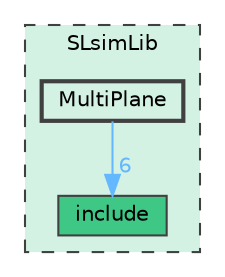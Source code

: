 digraph "SLsimLib/MultiPlane"
{
 // LATEX_PDF_SIZE
  bgcolor="transparent";
  edge [fontname=Helvetica,fontsize=10,labelfontname=Helvetica,labelfontsize=10];
  node [fontname=Helvetica,fontsize=10,shape=box,height=0.2,width=0.4];
  compound=true
  subgraph clusterdir_55925bd33ed9b71a1b473542f7ae7f24 {
    graph [ bgcolor="#d4f2e4", pencolor="grey25", label="SLsimLib", fontname=Helvetica,fontsize=10 style="filled,dashed", URL="dir_55925bd33ed9b71a1b473542f7ae7f24.html",tooltip=""]
  dir_d255db3c0926674bed0b75f79a4d7ac7 [label="include", fillcolor="#3fc786", color="grey25", style="filled", URL="dir_d255db3c0926674bed0b75f79a4d7ac7.html",tooltip=""];
  dir_f566d9711f6d476bde0b4e10c58f6c84 [label="MultiPlane", fillcolor="#d4f2e4", color="grey25", style="filled,bold", URL="dir_f566d9711f6d476bde0b4e10c58f6c84.html",tooltip=""];
  }
  dir_f566d9711f6d476bde0b4e10c58f6c84->dir_d255db3c0926674bed0b75f79a4d7ac7 [headlabel="6", labeldistance=1.5 headhref="dir_000013_000009.html" href="dir_000013_000009.html" color="steelblue1" fontcolor="steelblue1"];
}
